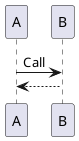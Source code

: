 {
  "sha1": "1okxuuzrhvdkxp0e26lpq9e9595u0rf",
  "insertion": {
    "when": "2024-05-30T20:48:19.746Z",
    "user": "plantuml@gmail.com"
  }
}
@startuml
A -> B : Call
return
@enduml
